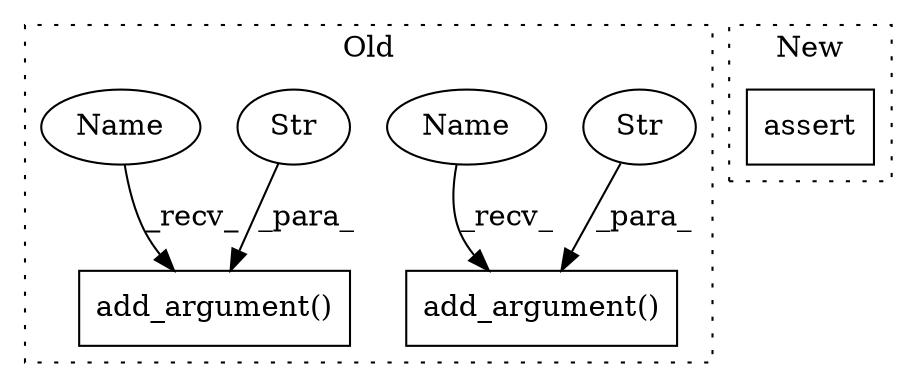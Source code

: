 digraph G {
subgraph cluster0 {
1 [label="add_argument()" a="75" s="4633,4660" l="15,52" shape="box"];
3 [label="Str" a="66" s="4648" l="12" shape="ellipse"];
4 [label="add_argument()" a="75" s="4773,4802" l="15,43" shape="box"];
5 [label="Str" a="66" s="4788" l="14" shape="ellipse"];
6 [label="Name" a="87" s="4773" l="1" shape="ellipse"];
7 [label="Name" a="87" s="4633" l="1" shape="ellipse"];
label = "Old";
style="dotted";
}
subgraph cluster1 {
2 [label="assert" a="65" s="5440" l="7" shape="box"];
label = "New";
style="dotted";
}
3 -> 1 [label="_para_"];
5 -> 4 [label="_para_"];
6 -> 4 [label="_recv_"];
7 -> 1 [label="_recv_"];
}
